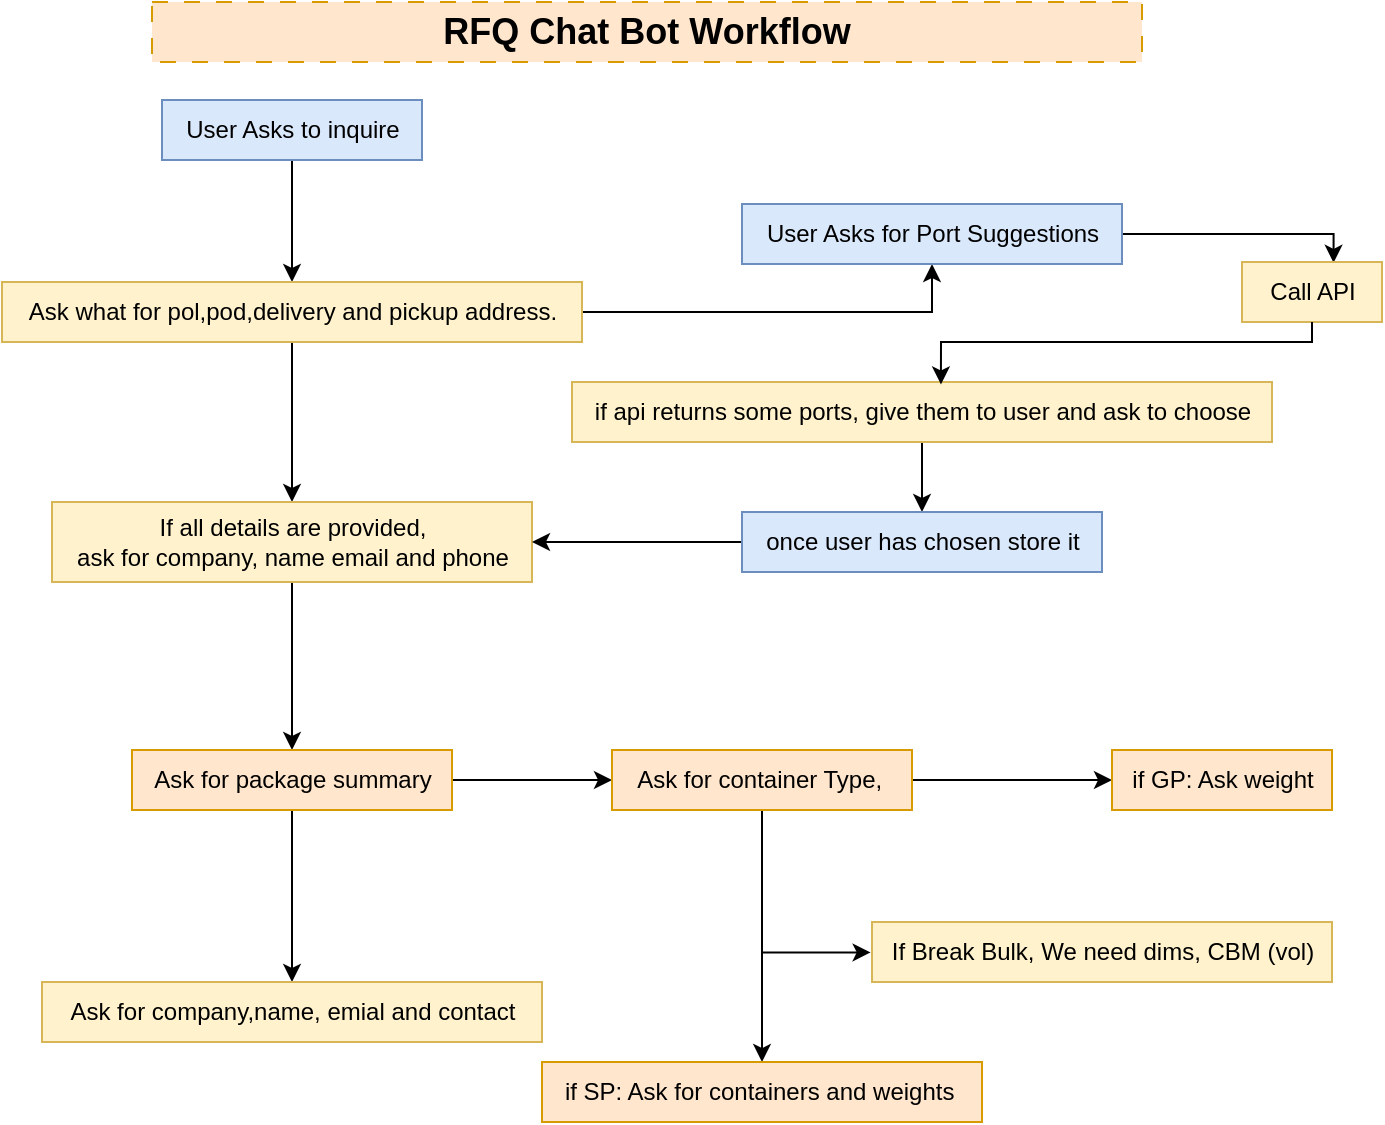 <mxfile version="28.0.6">
  <diagram name="Page-1" id="b0n86uY4JFtTPVabJfog">
    <mxGraphModel dx="1226" dy="629" grid="1" gridSize="10" guides="1" tooltips="1" connect="1" arrows="1" fold="1" page="1" pageScale="1" pageWidth="827" pageHeight="1169" math="0" shadow="0">
      <root>
        <mxCell id="0" />
        <mxCell id="1" parent="0" />
        <mxCell id="vKMCBibGFw7yL1VoIiMP-4" value="" style="edgeStyle=orthogonalEdgeStyle;rounded=0;orthogonalLoop=1;jettySize=auto;html=1;" parent="1" source="vKMCBibGFw7yL1VoIiMP-2" target="vKMCBibGFw7yL1VoIiMP-3" edge="1">
          <mxGeometry relative="1" as="geometry" />
        </mxCell>
        <mxCell id="vKMCBibGFw7yL1VoIiMP-2" value="User Asks to inquire" style="text;html=1;align=center;verticalAlign=middle;resizable=0;points=[];autosize=1;strokeColor=#6c8ebf;fillColor=#dae8fc;" parent="1" vertex="1">
          <mxGeometry x="150" y="59" width="130" height="30" as="geometry" />
        </mxCell>
        <mxCell id="vKMCBibGFw7yL1VoIiMP-6" value="" style="edgeStyle=orthogonalEdgeStyle;rounded=0;orthogonalLoop=1;jettySize=auto;html=1;" parent="1" source="vKMCBibGFw7yL1VoIiMP-3" target="vKMCBibGFw7yL1VoIiMP-5" edge="1">
          <mxGeometry relative="1" as="geometry">
            <Array as="points">
              <mxPoint x="535" y="165" />
            </Array>
          </mxGeometry>
        </mxCell>
        <mxCell id="vKMCBibGFw7yL1VoIiMP-8" value="" style="edgeStyle=orthogonalEdgeStyle;rounded=0;orthogonalLoop=1;jettySize=auto;html=1;" parent="1" source="vKMCBibGFw7yL1VoIiMP-3" target="vKMCBibGFw7yL1VoIiMP-7" edge="1">
          <mxGeometry relative="1" as="geometry" />
        </mxCell>
        <mxCell id="vKMCBibGFw7yL1VoIiMP-3" value="Ask what for pol,pod,delivery and pickup address." style="text;html=1;align=center;verticalAlign=middle;resizable=0;points=[];autosize=1;strokeColor=#d6b656;fillColor=#fff2cc;" parent="1" vertex="1">
          <mxGeometry x="70" y="150" width="290" height="30" as="geometry" />
        </mxCell>
        <mxCell id="vKMCBibGFw7yL1VoIiMP-12" value="" style="edgeStyle=orthogonalEdgeStyle;rounded=0;orthogonalLoop=1;jettySize=auto;html=1;entryX=0.654;entryY=0.013;entryDx=0;entryDy=0;entryPerimeter=0;" parent="1" source="vKMCBibGFw7yL1VoIiMP-5" target="vKMCBibGFw7yL1VoIiMP-31" edge="1">
          <mxGeometry relative="1" as="geometry">
            <mxPoint x="530" y="171" as="targetPoint" />
            <Array as="points">
              <mxPoint x="736" y="126" />
            </Array>
          </mxGeometry>
        </mxCell>
        <mxCell id="vKMCBibGFw7yL1VoIiMP-5" value="User Asks for Port Suggestions" style="text;html=1;align=center;verticalAlign=middle;resizable=0;points=[];autosize=1;strokeColor=#6c8ebf;fillColor=#dae8fc;" parent="1" vertex="1">
          <mxGeometry x="440" y="111" width="190" height="30" as="geometry" />
        </mxCell>
        <mxCell id="vKMCBibGFw7yL1VoIiMP-10" value="" style="edgeStyle=orthogonalEdgeStyle;rounded=0;orthogonalLoop=1;jettySize=auto;html=1;" parent="1" source="vKMCBibGFw7yL1VoIiMP-7" target="vKMCBibGFw7yL1VoIiMP-9" edge="1">
          <mxGeometry relative="1" as="geometry" />
        </mxCell>
        <mxCell id="vKMCBibGFw7yL1VoIiMP-7" value="If all details are provided,&lt;br&gt;ask for company, name email and phone" style="text;html=1;align=center;verticalAlign=middle;resizable=0;points=[];autosize=1;strokeColor=#d6b656;fillColor=#fff2cc;" parent="1" vertex="1">
          <mxGeometry x="95" y="260" width="240" height="40" as="geometry" />
        </mxCell>
        <mxCell id="vKMCBibGFw7yL1VoIiMP-21" value="" style="edgeStyle=orthogonalEdgeStyle;rounded=0;orthogonalLoop=1;jettySize=auto;html=1;" parent="1" source="vKMCBibGFw7yL1VoIiMP-9" target="vKMCBibGFw7yL1VoIiMP-20" edge="1">
          <mxGeometry relative="1" as="geometry" />
        </mxCell>
        <mxCell id="vKMCBibGFw7yL1VoIiMP-23" value="" style="edgeStyle=orthogonalEdgeStyle;rounded=0;orthogonalLoop=1;jettySize=auto;html=1;" parent="1" source="vKMCBibGFw7yL1VoIiMP-9" target="vKMCBibGFw7yL1VoIiMP-22" edge="1">
          <mxGeometry relative="1" as="geometry" />
        </mxCell>
        <mxCell id="vKMCBibGFw7yL1VoIiMP-9" value="Ask for package summary" style="text;html=1;align=center;verticalAlign=middle;resizable=0;points=[];autosize=1;strokeColor=#d79b00;fillColor=#ffe6cc;" parent="1" vertex="1">
          <mxGeometry x="135" y="384" width="160" height="30" as="geometry" />
        </mxCell>
        <mxCell id="vKMCBibGFw7yL1VoIiMP-14" value="" style="edgeStyle=orthogonalEdgeStyle;rounded=0;orthogonalLoop=1;jettySize=auto;html=1;" parent="1" source="vKMCBibGFw7yL1VoIiMP-11" target="vKMCBibGFw7yL1VoIiMP-15" edge="1">
          <mxGeometry relative="1" as="geometry">
            <mxPoint x="530" y="250" as="targetPoint" />
          </mxGeometry>
        </mxCell>
        <mxCell id="vKMCBibGFw7yL1VoIiMP-11" value="if api returns some ports, give them to user and ask to choose" style="text;html=1;align=center;verticalAlign=middle;resizable=0;points=[];autosize=1;strokeColor=#d6b656;fillColor=#fff2cc;" parent="1" vertex="1">
          <mxGeometry x="355" y="200" width="350" height="30" as="geometry" />
        </mxCell>
        <mxCell id="vKMCBibGFw7yL1VoIiMP-19" style="edgeStyle=orthogonalEdgeStyle;rounded=0;orthogonalLoop=1;jettySize=auto;html=1;" parent="1" source="vKMCBibGFw7yL1VoIiMP-15" target="vKMCBibGFw7yL1VoIiMP-7" edge="1">
          <mxGeometry relative="1" as="geometry" />
        </mxCell>
        <mxCell id="vKMCBibGFw7yL1VoIiMP-15" value="once user has chosen store it" style="text;html=1;align=center;verticalAlign=middle;resizable=0;points=[];autosize=1;strokeColor=#6c8ebf;fillColor=#dae8fc;" parent="1" vertex="1">
          <mxGeometry x="440" y="265" width="180" height="30" as="geometry" />
        </mxCell>
        <mxCell id="vKMCBibGFw7yL1VoIiMP-20" value="Ask for company,name, emial and contact" style="text;html=1;align=center;verticalAlign=middle;resizable=0;points=[];autosize=1;strokeColor=#d6b656;fillColor=#fff2cc;" parent="1" vertex="1">
          <mxGeometry x="90" y="500" width="250" height="30" as="geometry" />
        </mxCell>
        <mxCell id="vKMCBibGFw7yL1VoIiMP-26" value="" style="edgeStyle=orthogonalEdgeStyle;rounded=0;orthogonalLoop=1;jettySize=auto;html=1;" parent="1" source="vKMCBibGFw7yL1VoIiMP-22" target="vKMCBibGFw7yL1VoIiMP-25" edge="1">
          <mxGeometry relative="1" as="geometry" />
        </mxCell>
        <mxCell id="vKMCBibGFw7yL1VoIiMP-28" value="" style="edgeStyle=orthogonalEdgeStyle;rounded=0;orthogonalLoop=1;jettySize=auto;html=1;entryX=-0.003;entryY=0.507;entryDx=0;entryDy=0;entryPerimeter=0;" parent="1" source="vKMCBibGFw7yL1VoIiMP-22" target="vKMCBibGFw7yL1VoIiMP-29" edge="1">
          <mxGeometry relative="1" as="geometry">
            <mxPoint x="605" y="479" as="targetPoint" />
          </mxGeometry>
        </mxCell>
        <mxCell id="vKMCBibGFw7yL1VoIiMP-33" value="" style="edgeStyle=orthogonalEdgeStyle;rounded=0;orthogonalLoop=1;jettySize=auto;html=1;" parent="1" source="vKMCBibGFw7yL1VoIiMP-22" target="vKMCBibGFw7yL1VoIiMP-27" edge="1">
          <mxGeometry relative="1" as="geometry" />
        </mxCell>
        <mxCell id="vKMCBibGFw7yL1VoIiMP-22" value="Ask for container Type,&amp;nbsp;" style="text;html=1;align=center;verticalAlign=middle;resizable=0;points=[];autosize=1;strokeColor=#d79b00;fillColor=#ffe6cc;" parent="1" vertex="1">
          <mxGeometry x="375" y="384" width="150" height="30" as="geometry" />
        </mxCell>
        <mxCell id="vKMCBibGFw7yL1VoIiMP-25" value="if GP: Ask weight" style="text;html=1;align=center;verticalAlign=middle;resizable=0;points=[];autosize=1;strokeColor=#d79b00;fillColor=#ffe6cc;" parent="1" vertex="1">
          <mxGeometry x="625" y="384" width="110" height="30" as="geometry" />
        </mxCell>
        <mxCell id="vKMCBibGFw7yL1VoIiMP-27" value="if SP: Ask for containers and weights&amp;nbsp;" style="text;html=1;align=center;verticalAlign=middle;resizable=0;points=[];autosize=1;strokeColor=#d79b00;fillColor=#ffe6cc;" parent="1" vertex="1">
          <mxGeometry x="340" y="540" width="220" height="30" as="geometry" />
        </mxCell>
        <mxCell id="vKMCBibGFw7yL1VoIiMP-29" value="If Break Bulk, We need dims, CBM (vol)" style="text;html=1;align=center;verticalAlign=middle;resizable=0;points=[];autosize=1;strokeColor=#d6b656;fillColor=#fff2cc;" parent="1" vertex="1">
          <mxGeometry x="505" y="470" width="230" height="30" as="geometry" />
        </mxCell>
        <mxCell id="vKMCBibGFw7yL1VoIiMP-30" value="RFQ Chat Bot Workflow" style="text;html=1;align=center;verticalAlign=middle;whiteSpace=wrap;rounded=0;fontSize=18;fontStyle=1;fillColor=#ffe6cc;strokeColor=#d79b00;dashed=1;dashPattern=8 8;" parent="1" vertex="1">
          <mxGeometry x="145" y="10" width="495" height="30" as="geometry" />
        </mxCell>
        <mxCell id="vKMCBibGFw7yL1VoIiMP-31" value="Call API" style="text;html=1;align=center;verticalAlign=middle;resizable=0;points=[];autosize=1;strokeColor=#d6b656;fillColor=#fff2cc;" parent="1" vertex="1">
          <mxGeometry x="690" y="140" width="70" height="30" as="geometry" />
        </mxCell>
        <mxCell id="vKMCBibGFw7yL1VoIiMP-32" style="edgeStyle=orthogonalEdgeStyle;rounded=0;orthogonalLoop=1;jettySize=auto;html=1;entryX=0.527;entryY=0.04;entryDx=0;entryDy=0;entryPerimeter=0;" parent="1" source="vKMCBibGFw7yL1VoIiMP-31" target="vKMCBibGFw7yL1VoIiMP-11" edge="1">
          <mxGeometry relative="1" as="geometry">
            <Array as="points">
              <mxPoint x="725" y="180" />
              <mxPoint x="540" y="180" />
            </Array>
          </mxGeometry>
        </mxCell>
      </root>
    </mxGraphModel>
  </diagram>
</mxfile>
